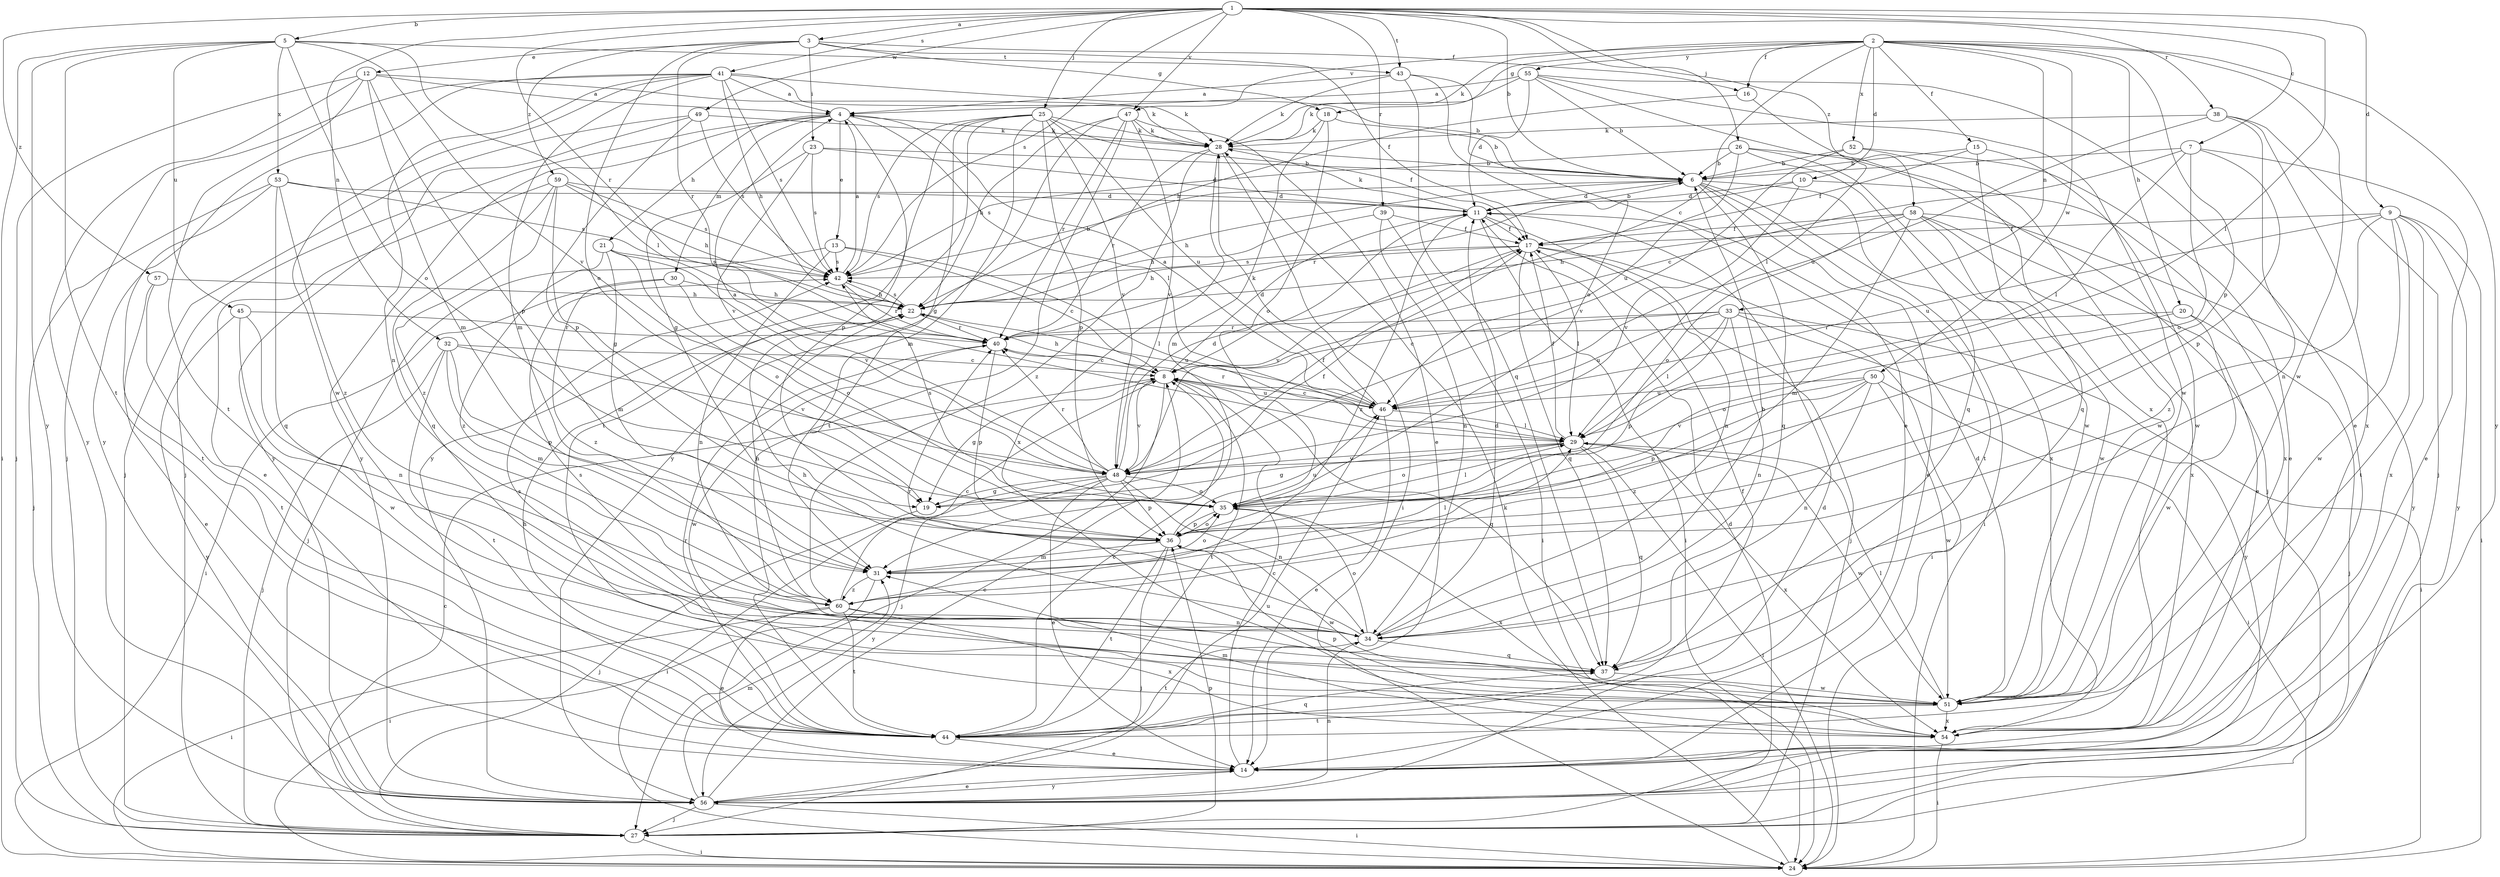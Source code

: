 strict digraph  {
	1 -> 3 [label=a];
	12 -> 4 [label=a];
	41 -> 4 [label=a];
	42 -> 4 [label=a];
	43 -> 4 [label=a];
	46 -> 4 [label=a];
	48 -> 4 [label=a];
	55 -> 4 [label=a];
	1 -> 5 [label=b];
	1 -> 6 [label=b];
	7 -> 6 [label=b];
	11 -> 6 [label=b];
	15 -> 6 [label=b];
	18 -> 6 [label=b];
	23 -> 6 [label=b];
	26 -> 6 [label=b];
	28 -> 6 [label=b];
	34 -> 6 [label=b];
	41 -> 6 [label=b];
	42 -> 6 [label=b];
	52 -> 6 [label=b];
	55 -> 6 [label=b];
	1 -> 7 [label=c];
	2 -> 8 [label=c];
	7 -> 8 [label=c];
	13 -> 8 [label=c];
	14 -> 8 [label=c];
	27 -> 8 [label=c];
	32 -> 8 [label=c];
	33 -> 8 [label=c];
	40 -> 8 [label=c];
	44 -> 8 [label=c];
	46 -> 8 [label=c];
	56 -> 8 [label=c];
	60 -> 8 [label=c];
	1 -> 9 [label=d];
	2 -> 10 [label=d];
	6 -> 11 [label=d];
	8 -> 11 [label=d];
	10 -> 11 [label=d];
	23 -> 11 [label=d];
	27 -> 11 [label=d];
	34 -> 11 [label=d];
	48 -> 11 [label=d];
	51 -> 11 [label=d];
	53 -> 11 [label=d];
	55 -> 11 [label=d];
	56 -> 11 [label=d];
	59 -> 11 [label=d];
	3 -> 12 [label=e];
	4 -> 13 [label=e];
	6 -> 14 [label=e];
	7 -> 14 [label=e];
	43 -> 14 [label=e];
	44 -> 14 [label=e];
	46 -> 14 [label=e];
	47 -> 14 [label=e];
	48 -> 14 [label=e];
	52 -> 14 [label=e];
	55 -> 14 [label=e];
	56 -> 14 [label=e];
	57 -> 14 [label=e];
	58 -> 14 [label=e];
	59 -> 14 [label=e];
	60 -> 14 [label=e];
	2 -> 15 [label=f];
	2 -> 16 [label=f];
	3 -> 16 [label=f];
	3 -> 17 [label=f];
	9 -> 17 [label=f];
	11 -> 17 [label=f];
	15 -> 17 [label=f];
	19 -> 17 [label=f];
	25 -> 17 [label=f];
	29 -> 17 [label=f];
	39 -> 17 [label=f];
	44 -> 17 [label=f];
	48 -> 17 [label=f];
	58 -> 17 [label=f];
	2 -> 18 [label=g];
	3 -> 18 [label=g];
	8 -> 19 [label=g];
	23 -> 19 [label=g];
	25 -> 19 [label=g];
	29 -> 19 [label=g];
	48 -> 19 [label=g];
	59 -> 19 [label=g];
	2 -> 20 [label=h];
	4 -> 21 [label=h];
	6 -> 22 [label=h];
	8 -> 22 [label=h];
	16 -> 22 [label=h];
	17 -> 22 [label=h];
	30 -> 22 [label=h];
	34 -> 22 [label=h];
	39 -> 22 [label=h];
	41 -> 22 [label=h];
	42 -> 22 [label=h];
	44 -> 22 [label=h];
	47 -> 22 [label=h];
	57 -> 22 [label=h];
	58 -> 22 [label=h];
	59 -> 22 [label=h];
	60 -> 22 [label=h];
	3 -> 23 [label=i];
	5 -> 24 [label=i];
	6 -> 24 [label=i];
	9 -> 24 [label=i];
	11 -> 24 [label=i];
	17 -> 24 [label=i];
	27 -> 24 [label=i];
	28 -> 24 [label=i];
	29 -> 24 [label=i];
	30 -> 24 [label=i];
	31 -> 24 [label=i];
	33 -> 24 [label=i];
	39 -> 24 [label=i];
	48 -> 24 [label=i];
	50 -> 24 [label=i];
	54 -> 24 [label=i];
	56 -> 24 [label=i];
	60 -> 24 [label=i];
	1 -> 25 [label=j];
	1 -> 26 [label=j];
	4 -> 27 [label=j];
	8 -> 27 [label=j];
	12 -> 27 [label=j];
	13 -> 27 [label=j];
	17 -> 27 [label=j];
	19 -> 27 [label=j];
	20 -> 27 [label=j];
	26 -> 27 [label=j];
	32 -> 27 [label=j];
	36 -> 27 [label=j];
	38 -> 27 [label=j];
	41 -> 27 [label=j];
	49 -> 27 [label=j];
	53 -> 27 [label=j];
	56 -> 27 [label=j];
	2 -> 28 [label=k];
	4 -> 28 [label=k];
	11 -> 28 [label=k];
	12 -> 28 [label=k];
	18 -> 28 [label=k];
	24 -> 28 [label=k];
	25 -> 28 [label=k];
	38 -> 28 [label=k];
	41 -> 28 [label=k];
	43 -> 28 [label=k];
	46 -> 28 [label=k];
	47 -> 28 [label=k];
	49 -> 28 [label=k];
	55 -> 28 [label=k];
	1 -> 29 [label=l];
	4 -> 29 [label=l];
	5 -> 29 [label=l];
	7 -> 29 [label=l];
	13 -> 29 [label=l];
	17 -> 29 [label=l];
	31 -> 29 [label=l];
	33 -> 29 [label=l];
	35 -> 29 [label=l];
	46 -> 29 [label=l];
	51 -> 29 [label=l];
	55 -> 29 [label=l];
	4 -> 30 [label=m];
	12 -> 31 [label=m];
	18 -> 31 [label=m];
	21 -> 31 [label=m];
	25 -> 31 [label=m];
	32 -> 31 [label=m];
	36 -> 31 [label=m];
	41 -> 31 [label=m];
	54 -> 31 [label=m];
	56 -> 31 [label=m];
	58 -> 31 [label=m];
	1 -> 32 [label=n];
	2 -> 33 [label=n];
	11 -> 34 [label=n];
	13 -> 34 [label=n];
	33 -> 34 [label=n];
	38 -> 34 [label=n];
	39 -> 34 [label=n];
	41 -> 34 [label=n];
	45 -> 34 [label=n];
	48 -> 34 [label=n];
	50 -> 34 [label=n];
	56 -> 34 [label=n];
	60 -> 34 [label=n];
	3 -> 35 [label=o];
	5 -> 35 [label=o];
	7 -> 35 [label=o];
	18 -> 35 [label=o];
	20 -> 35 [label=o];
	21 -> 35 [label=o];
	29 -> 35 [label=o];
	30 -> 35 [label=o];
	31 -> 35 [label=o];
	34 -> 35 [label=o];
	36 -> 35 [label=o];
	43 -> 35 [label=o];
	48 -> 35 [label=o];
	58 -> 35 [label=o];
	2 -> 36 [label=p];
	4 -> 36 [label=p];
	7 -> 36 [label=p];
	12 -> 36 [label=p];
	25 -> 36 [label=p];
	27 -> 36 [label=p];
	32 -> 36 [label=p];
	33 -> 36 [label=p];
	35 -> 36 [label=p];
	40 -> 36 [label=p];
	48 -> 36 [label=p];
	49 -> 36 [label=p];
	50 -> 36 [label=p];
	54 -> 36 [label=p];
	6 -> 37 [label=q];
	8 -> 37 [label=q];
	15 -> 37 [label=q];
	17 -> 37 [label=q];
	26 -> 37 [label=q];
	29 -> 37 [label=q];
	34 -> 37 [label=q];
	43 -> 37 [label=q];
	44 -> 37 [label=q];
	53 -> 37 [label=q];
	59 -> 37 [label=q];
	1 -> 38 [label=r];
	1 -> 39 [label=r];
	1 -> 40 [label=r];
	3 -> 40 [label=r];
	10 -> 40 [label=r];
	20 -> 40 [label=r];
	22 -> 40 [label=r];
	28 -> 40 [label=r];
	33 -> 40 [label=r];
	34 -> 40 [label=r];
	42 -> 40 [label=r];
	44 -> 40 [label=r];
	45 -> 40 [label=r];
	46 -> 40 [label=r];
	47 -> 40 [label=r];
	48 -> 40 [label=r];
	1 -> 41 [label=s];
	1 -> 42 [label=s];
	13 -> 42 [label=s];
	17 -> 42 [label=s];
	21 -> 42 [label=s];
	22 -> 42 [label=s];
	23 -> 42 [label=s];
	25 -> 42 [label=s];
	26 -> 42 [label=s];
	35 -> 42 [label=s];
	37 -> 42 [label=s];
	41 -> 42 [label=s];
	49 -> 42 [label=s];
	51 -> 42 [label=s];
	53 -> 42 [label=s];
	59 -> 42 [label=s];
	1 -> 43 [label=t];
	5 -> 43 [label=t];
	5 -> 44 [label=t];
	6 -> 44 [label=t];
	8 -> 44 [label=t];
	9 -> 44 [label=t];
	12 -> 44 [label=t];
	25 -> 44 [label=t];
	32 -> 44 [label=t];
	34 -> 44 [label=t];
	36 -> 44 [label=t];
	47 -> 44 [label=t];
	51 -> 44 [label=t];
	53 -> 44 [label=t];
	57 -> 44 [label=t];
	60 -> 44 [label=t];
	5 -> 45 [label=u];
	8 -> 46 [label=u];
	9 -> 46 [label=u];
	22 -> 46 [label=u];
	25 -> 46 [label=u];
	26 -> 46 [label=u];
	33 -> 46 [label=u];
	36 -> 46 [label=u];
	38 -> 46 [label=u];
	50 -> 46 [label=u];
	56 -> 46 [label=u];
	1 -> 47 [label=v];
	2 -> 47 [label=v];
	5 -> 48 [label=v];
	8 -> 48 [label=v];
	10 -> 48 [label=v];
	17 -> 48 [label=v];
	21 -> 48 [label=v];
	23 -> 48 [label=v];
	25 -> 48 [label=v];
	29 -> 48 [label=v];
	32 -> 48 [label=v];
	47 -> 48 [label=v];
	50 -> 48 [label=v];
	52 -> 48 [label=v];
	1 -> 49 [label=w];
	2 -> 50 [label=w];
	2 -> 51 [label=w];
	9 -> 51 [label=w];
	15 -> 51 [label=w];
	20 -> 51 [label=w];
	26 -> 51 [label=w];
	29 -> 51 [label=w];
	36 -> 51 [label=w];
	37 -> 51 [label=w];
	40 -> 51 [label=w];
	41 -> 51 [label=w];
	45 -> 51 [label=w];
	50 -> 51 [label=w];
	52 -> 51 [label=w];
	55 -> 51 [label=w];
	58 -> 51 [label=w];
	2 -> 52 [label=x];
	5 -> 53 [label=x];
	6 -> 54 [label=x];
	9 -> 54 [label=x];
	10 -> 54 [label=x];
	16 -> 54 [label=x];
	28 -> 54 [label=x];
	29 -> 54 [label=x];
	35 -> 54 [label=x];
	38 -> 54 [label=x];
	51 -> 54 [label=x];
	58 -> 54 [label=x];
	60 -> 54 [label=x];
	2 -> 55 [label=y];
	2 -> 56 [label=y];
	4 -> 56 [label=y];
	5 -> 56 [label=y];
	9 -> 56 [label=y];
	12 -> 56 [label=y];
	14 -> 56 [label=y];
	25 -> 56 [label=y];
	33 -> 56 [label=y];
	41 -> 56 [label=y];
	45 -> 56 [label=y];
	47 -> 56 [label=y];
	48 -> 56 [label=y];
	49 -> 56 [label=y];
	58 -> 56 [label=y];
	1 -> 57 [label=z];
	1 -> 58 [label=z];
	3 -> 59 [label=z];
	9 -> 60 [label=z];
	11 -> 60 [label=z];
	21 -> 60 [label=z];
	28 -> 60 [label=z];
	30 -> 60 [label=z];
	31 -> 60 [label=z];
	50 -> 60 [label=z];
	53 -> 60 [label=z];
	59 -> 60 [label=z];
}
